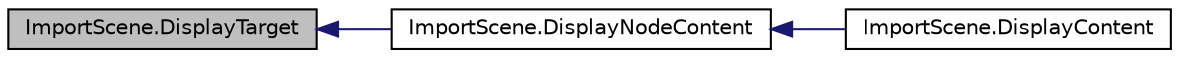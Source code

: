 digraph "ImportScene.DisplayTarget"
{
  edge [fontname="Helvetica",fontsize="10",labelfontname="Helvetica",labelfontsize="10"];
  node [fontname="Helvetica",fontsize="10",shape=record];
  rankdir="LR";
  Node22 [label="ImportScene.DisplayTarget",height=0.2,width=0.4,color="black", fillcolor="grey75", style="filled", fontcolor="black"];
  Node22 -> Node23 [dir="back",color="midnightblue",fontsize="10",style="solid",fontname="Helvetica"];
  Node23 [label="ImportScene.DisplayNodeContent",height=0.2,width=0.4,color="black", fillcolor="white", style="filled",URL="$namespace_import_scene.html#a0c11be1356357d5d5c557e376fb6c002"];
  Node23 -> Node24 [dir="back",color="midnightblue",fontsize="10",style="solid",fontname="Helvetica"];
  Node24 [label="ImportScene.DisplayContent",height=0.2,width=0.4,color="black", fillcolor="white", style="filled",URL="$namespace_import_scene.html#a1b0042b2b42d84b0b71bdd29fe59839f"];
}
